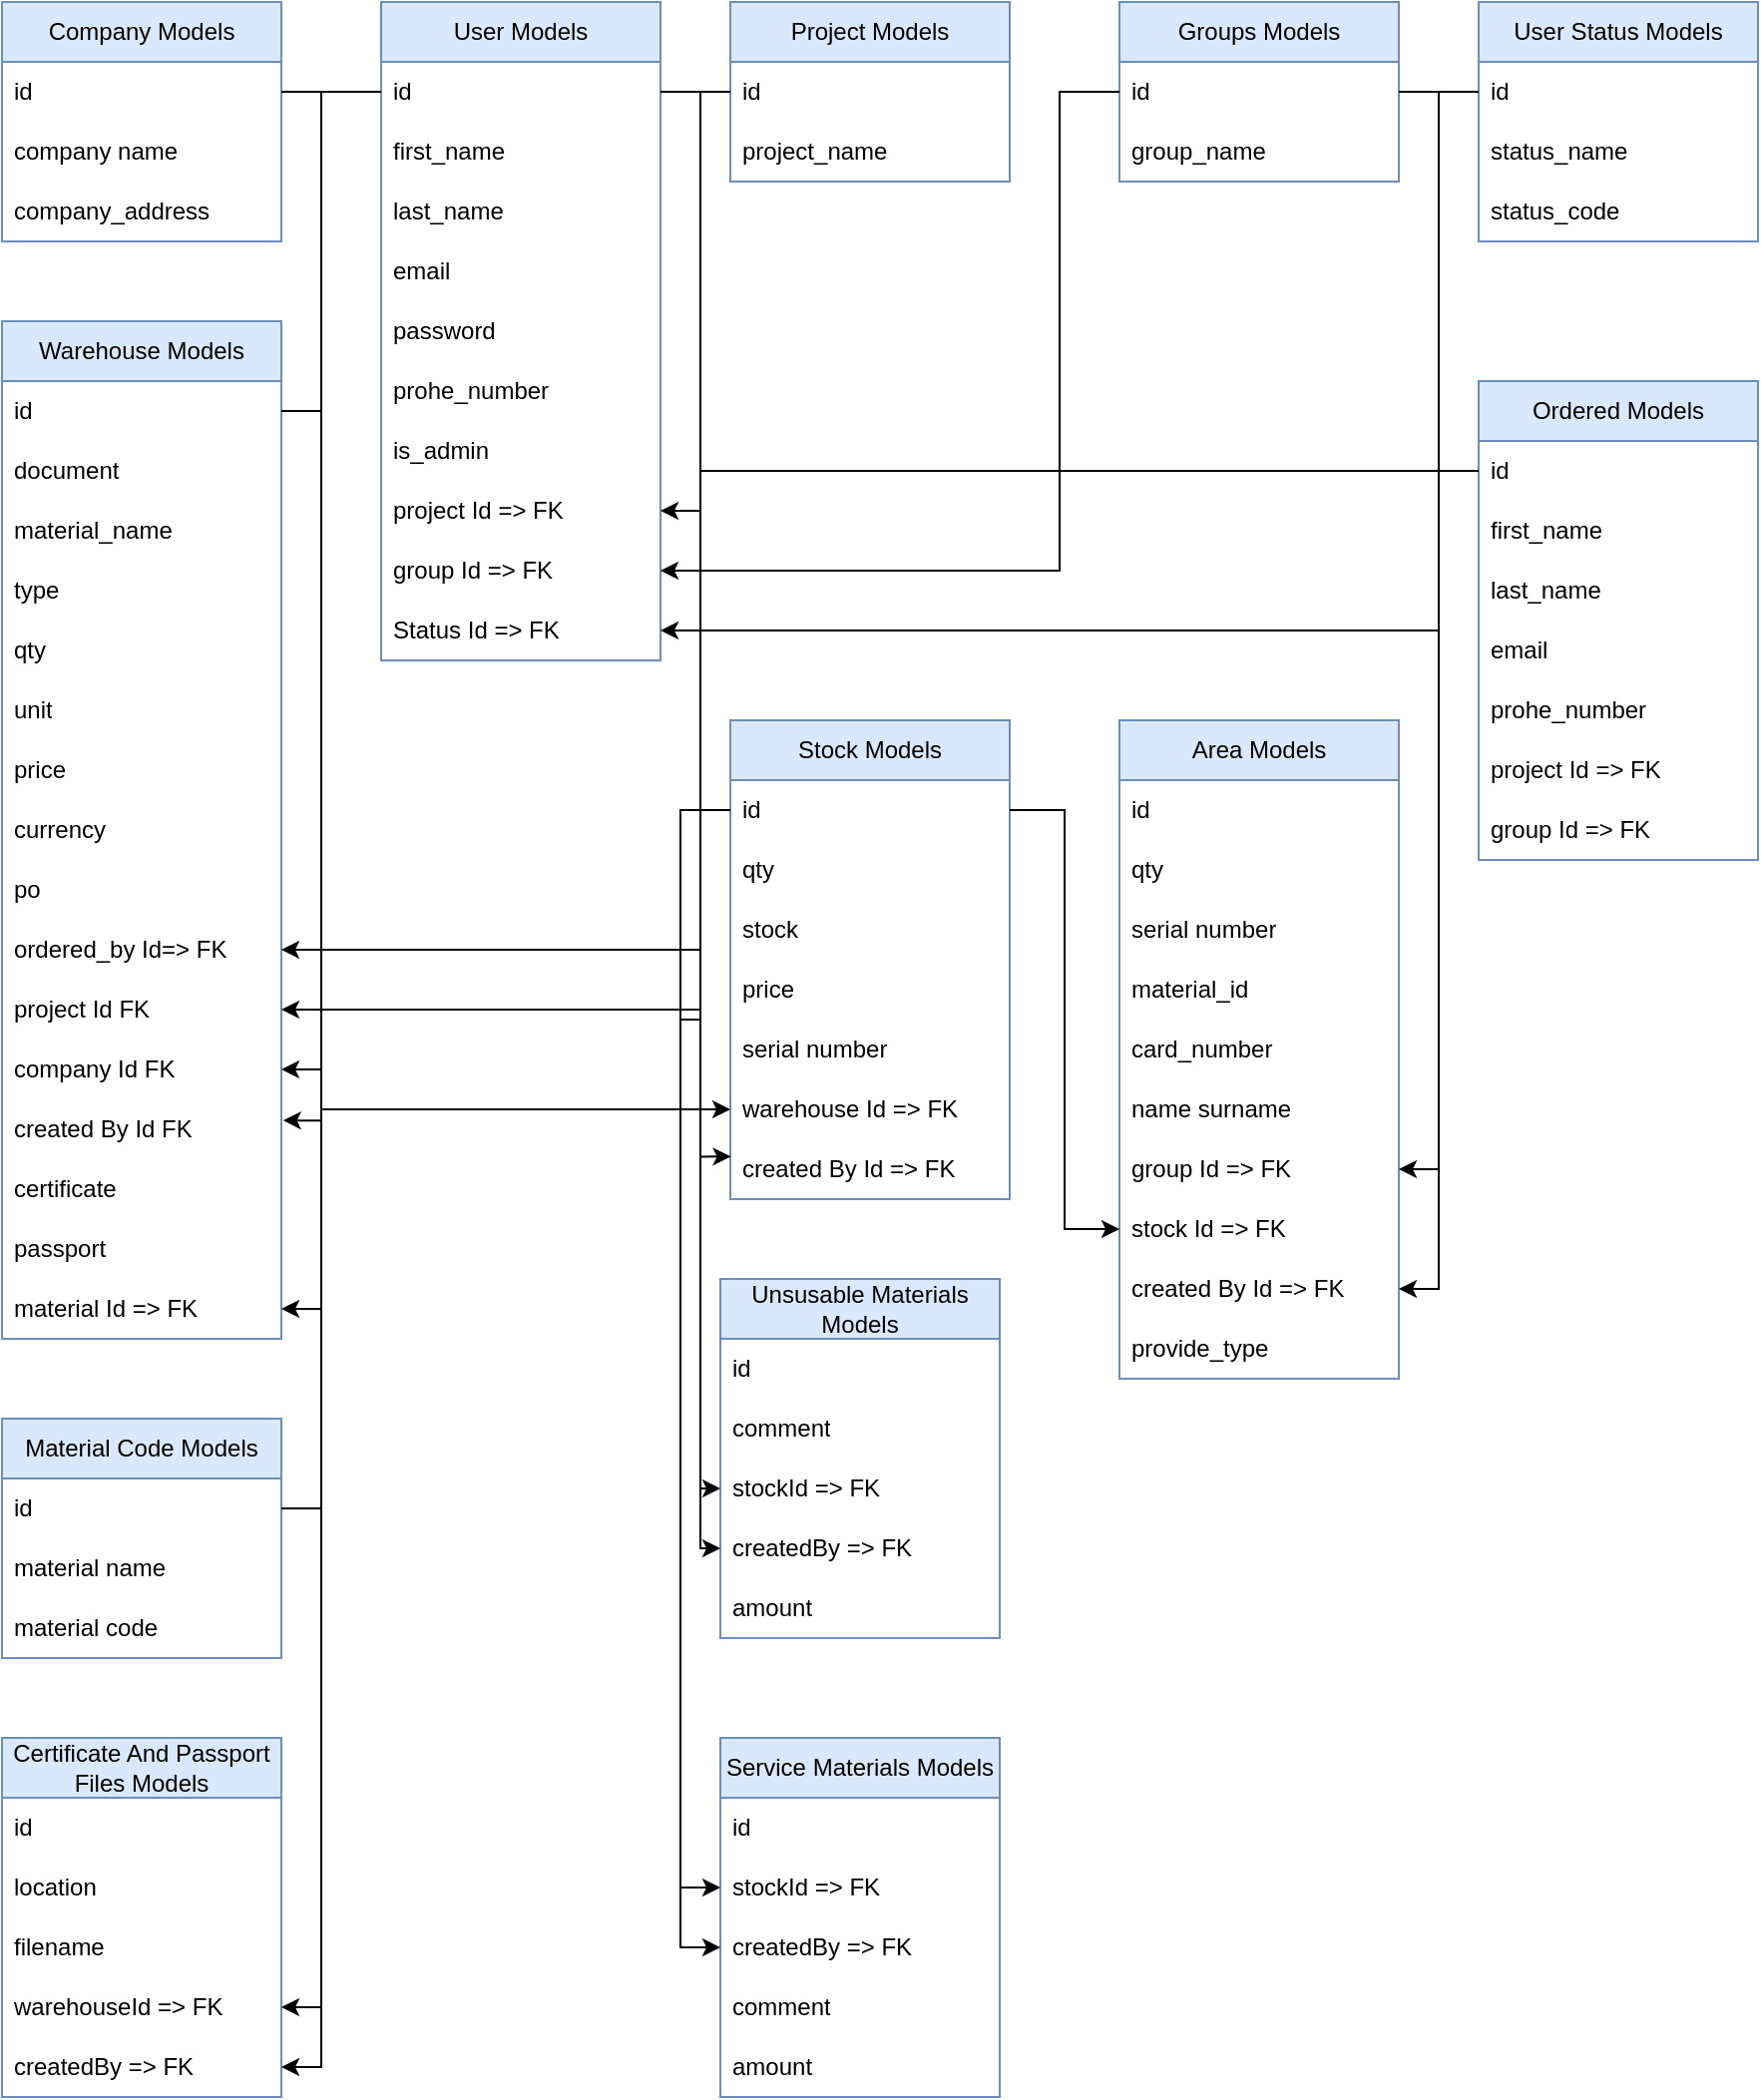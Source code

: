 <mxfile version="24.7.0" type="device">
  <diagram name="Page-1" id="tg3lff3H2LNk2hXkmms_">
    <mxGraphModel dx="1577" dy="2762" grid="1" gridSize="10" guides="1" tooltips="1" connect="1" arrows="1" fold="1" page="1" pageScale="1" pageWidth="1169" pageHeight="1654" math="0" shadow="0">
      <root>
        <mxCell id="0" />
        <mxCell id="1" parent="0" />
        <mxCell id="5CFZAEsM3vZxEeFPz4kS-1" value="User Models" style="swimlane;fontStyle=0;childLayout=stackLayout;horizontal=1;startSize=30;horizontalStack=0;resizeParent=1;resizeParentMax=0;resizeLast=0;collapsible=1;marginBottom=0;whiteSpace=wrap;html=1;fillColor=#dae8fc;strokeColor=#6c8ebf;" parent="1" vertex="1">
          <mxGeometry x="270" y="-1560" width="140" height="330" as="geometry" />
        </mxCell>
        <mxCell id="5CFZAEsM3vZxEeFPz4kS-2" value="id" style="text;strokeColor=none;fillColor=none;align=left;verticalAlign=middle;spacingLeft=4;spacingRight=4;overflow=hidden;points=[[0,0.5],[1,0.5]];portConstraint=eastwest;rotatable=0;whiteSpace=wrap;html=1;" parent="5CFZAEsM3vZxEeFPz4kS-1" vertex="1">
          <mxGeometry y="30" width="140" height="30" as="geometry" />
        </mxCell>
        <mxCell id="5CFZAEsM3vZxEeFPz4kS-3" value="first_name" style="text;strokeColor=none;fillColor=none;align=left;verticalAlign=middle;spacingLeft=4;spacingRight=4;overflow=hidden;points=[[0,0.5],[1,0.5]];portConstraint=eastwest;rotatable=0;whiteSpace=wrap;html=1;" parent="5CFZAEsM3vZxEeFPz4kS-1" vertex="1">
          <mxGeometry y="60" width="140" height="30" as="geometry" />
        </mxCell>
        <mxCell id="5CFZAEsM3vZxEeFPz4kS-4" value="last_name" style="text;strokeColor=none;fillColor=none;align=left;verticalAlign=middle;spacingLeft=4;spacingRight=4;overflow=hidden;points=[[0,0.5],[1,0.5]];portConstraint=eastwest;rotatable=0;whiteSpace=wrap;html=1;" parent="5CFZAEsM3vZxEeFPz4kS-1" vertex="1">
          <mxGeometry y="90" width="140" height="30" as="geometry" />
        </mxCell>
        <mxCell id="5CFZAEsM3vZxEeFPz4kS-5" value="email" style="text;strokeColor=none;fillColor=none;align=left;verticalAlign=middle;spacingLeft=4;spacingRight=4;overflow=hidden;points=[[0,0.5],[1,0.5]];portConstraint=eastwest;rotatable=0;whiteSpace=wrap;html=1;" parent="5CFZAEsM3vZxEeFPz4kS-1" vertex="1">
          <mxGeometry y="120" width="140" height="30" as="geometry" />
        </mxCell>
        <mxCell id="5CFZAEsM3vZxEeFPz4kS-6" value="password" style="text;strokeColor=none;fillColor=none;align=left;verticalAlign=middle;spacingLeft=4;spacingRight=4;overflow=hidden;points=[[0,0.5],[1,0.5]];portConstraint=eastwest;rotatable=0;whiteSpace=wrap;html=1;" parent="5CFZAEsM3vZxEeFPz4kS-1" vertex="1">
          <mxGeometry y="150" width="140" height="30" as="geometry" />
        </mxCell>
        <mxCell id="5CFZAEsM3vZxEeFPz4kS-7" value="prohe_number" style="text;strokeColor=none;fillColor=none;align=left;verticalAlign=middle;spacingLeft=4;spacingRight=4;overflow=hidden;points=[[0,0.5],[1,0.5]];portConstraint=eastwest;rotatable=0;whiteSpace=wrap;html=1;" parent="5CFZAEsM3vZxEeFPz4kS-1" vertex="1">
          <mxGeometry y="180" width="140" height="30" as="geometry" />
        </mxCell>
        <mxCell id="5CFZAEsM3vZxEeFPz4kS-8" value="is_admin" style="text;strokeColor=none;fillColor=none;align=left;verticalAlign=middle;spacingLeft=4;spacingRight=4;overflow=hidden;points=[[0,0.5],[1,0.5]];portConstraint=eastwest;rotatable=0;whiteSpace=wrap;html=1;" parent="5CFZAEsM3vZxEeFPz4kS-1" vertex="1">
          <mxGeometry y="210" width="140" height="30" as="geometry" />
        </mxCell>
        <mxCell id="5CFZAEsM3vZxEeFPz4kS-9" value="project Id =&amp;gt; FK" style="text;strokeColor=none;fillColor=none;align=left;verticalAlign=middle;spacingLeft=4;spacingRight=4;overflow=hidden;points=[[0,0.5],[1,0.5]];portConstraint=eastwest;rotatable=0;whiteSpace=wrap;html=1;" parent="5CFZAEsM3vZxEeFPz4kS-1" vertex="1">
          <mxGeometry y="240" width="140" height="30" as="geometry" />
        </mxCell>
        <mxCell id="5CFZAEsM3vZxEeFPz4kS-48" value="group Id =&amp;gt; FK" style="text;strokeColor=none;fillColor=none;align=left;verticalAlign=middle;spacingLeft=4;spacingRight=4;overflow=hidden;points=[[0,0.5],[1,0.5]];portConstraint=eastwest;rotatable=0;whiteSpace=wrap;html=1;" parent="5CFZAEsM3vZxEeFPz4kS-1" vertex="1">
          <mxGeometry y="270" width="140" height="30" as="geometry" />
        </mxCell>
        <mxCell id="TGCKVjpU0sbcATrfVHC0-5" value="Status Id =&amp;gt; FK" style="text;strokeColor=none;fillColor=none;align=left;verticalAlign=middle;spacingLeft=4;spacingRight=4;overflow=hidden;points=[[0,0.5],[1,0.5]];portConstraint=eastwest;rotatable=0;whiteSpace=wrap;html=1;" parent="5CFZAEsM3vZxEeFPz4kS-1" vertex="1">
          <mxGeometry y="300" width="140" height="30" as="geometry" />
        </mxCell>
        <mxCell id="5CFZAEsM3vZxEeFPz4kS-10" value="Project Models" style="swimlane;fontStyle=0;childLayout=stackLayout;horizontal=1;startSize=30;horizontalStack=0;resizeParent=1;resizeParentMax=0;resizeLast=0;collapsible=1;marginBottom=0;whiteSpace=wrap;html=1;fillColor=#dae8fc;strokeColor=#6c8ebf;" parent="1" vertex="1">
          <mxGeometry x="445" y="-1560" width="140" height="90" as="geometry" />
        </mxCell>
        <mxCell id="5CFZAEsM3vZxEeFPz4kS-11" value="id" style="text;strokeColor=none;fillColor=none;align=left;verticalAlign=middle;spacingLeft=4;spacingRight=4;overflow=hidden;points=[[0,0.5],[1,0.5]];portConstraint=eastwest;rotatable=0;whiteSpace=wrap;html=1;" parent="5CFZAEsM3vZxEeFPz4kS-10" vertex="1">
          <mxGeometry y="30" width="140" height="30" as="geometry" />
        </mxCell>
        <mxCell id="5CFZAEsM3vZxEeFPz4kS-12" value="project_name" style="text;strokeColor=none;fillColor=none;align=left;verticalAlign=middle;spacingLeft=4;spacingRight=4;overflow=hidden;points=[[0,0.5],[1,0.5]];portConstraint=eastwest;rotatable=0;whiteSpace=wrap;html=1;" parent="5CFZAEsM3vZxEeFPz4kS-10" vertex="1">
          <mxGeometry y="60" width="140" height="30" as="geometry" />
        </mxCell>
        <mxCell id="5CFZAEsM3vZxEeFPz4kS-14" style="edgeStyle=orthogonalEdgeStyle;rounded=0;orthogonalLoop=1;jettySize=auto;html=1;entryX=1;entryY=0.5;entryDx=0;entryDy=0;" parent="1" source="5CFZAEsM3vZxEeFPz4kS-11" target="5CFZAEsM3vZxEeFPz4kS-9" edge="1">
          <mxGeometry relative="1" as="geometry">
            <Array as="points">
              <mxPoint x="430" y="-1515" />
              <mxPoint x="430" y="-1305" />
            </Array>
          </mxGeometry>
        </mxCell>
        <mxCell id="5CFZAEsM3vZxEeFPz4kS-15" value="Company Models" style="swimlane;fontStyle=0;childLayout=stackLayout;horizontal=1;startSize=30;horizontalStack=0;resizeParent=1;resizeParentMax=0;resizeLast=0;collapsible=1;marginBottom=0;whiteSpace=wrap;html=1;fillColor=#dae8fc;strokeColor=#6c8ebf;" parent="1" vertex="1">
          <mxGeometry x="80" y="-1560" width="140" height="120" as="geometry" />
        </mxCell>
        <mxCell id="5CFZAEsM3vZxEeFPz4kS-16" value="id" style="text;strokeColor=none;fillColor=none;align=left;verticalAlign=middle;spacingLeft=4;spacingRight=4;overflow=hidden;points=[[0,0.5],[1,0.5]];portConstraint=eastwest;rotatable=0;whiteSpace=wrap;html=1;" parent="5CFZAEsM3vZxEeFPz4kS-15" vertex="1">
          <mxGeometry y="30" width="140" height="30" as="geometry" />
        </mxCell>
        <mxCell id="5CFZAEsM3vZxEeFPz4kS-17" value="company name" style="text;strokeColor=none;fillColor=none;align=left;verticalAlign=middle;spacingLeft=4;spacingRight=4;overflow=hidden;points=[[0,0.5],[1,0.5]];portConstraint=eastwest;rotatable=0;whiteSpace=wrap;html=1;" parent="5CFZAEsM3vZxEeFPz4kS-15" vertex="1">
          <mxGeometry y="60" width="140" height="30" as="geometry" />
        </mxCell>
        <mxCell id="5CFZAEsM3vZxEeFPz4kS-18" value="company_address" style="text;strokeColor=none;fillColor=none;align=left;verticalAlign=middle;spacingLeft=4;spacingRight=4;overflow=hidden;points=[[0,0.5],[1,0.5]];portConstraint=eastwest;rotatable=0;whiteSpace=wrap;html=1;" parent="5CFZAEsM3vZxEeFPz4kS-15" vertex="1">
          <mxGeometry y="90" width="140" height="30" as="geometry" />
        </mxCell>
        <mxCell id="5CFZAEsM3vZxEeFPz4kS-21" value="Warehouse Models" style="swimlane;fontStyle=0;childLayout=stackLayout;horizontal=1;startSize=30;horizontalStack=0;resizeParent=1;resizeParentMax=0;resizeLast=0;collapsible=1;marginBottom=0;whiteSpace=wrap;html=1;fillColor=#dae8fc;strokeColor=#6c8ebf;" parent="1" vertex="1">
          <mxGeometry x="80" y="-1400" width="140" height="510" as="geometry" />
        </mxCell>
        <mxCell id="5CFZAEsM3vZxEeFPz4kS-22" value="id" style="text;strokeColor=none;fillColor=none;align=left;verticalAlign=middle;spacingLeft=4;spacingRight=4;overflow=hidden;points=[[0,0.5],[1,0.5]];portConstraint=eastwest;rotatable=0;whiteSpace=wrap;html=1;" parent="5CFZAEsM3vZxEeFPz4kS-21" vertex="1">
          <mxGeometry y="30" width="140" height="30" as="geometry" />
        </mxCell>
        <mxCell id="5CFZAEsM3vZxEeFPz4kS-23" value="document" style="text;strokeColor=none;fillColor=none;align=left;verticalAlign=middle;spacingLeft=4;spacingRight=4;overflow=hidden;points=[[0,0.5],[1,0.5]];portConstraint=eastwest;rotatable=0;whiteSpace=wrap;html=1;" parent="5CFZAEsM3vZxEeFPz4kS-21" vertex="1">
          <mxGeometry y="60" width="140" height="30" as="geometry" />
        </mxCell>
        <mxCell id="5CFZAEsM3vZxEeFPz4kS-24" value="material_name" style="text;strokeColor=none;fillColor=none;align=left;verticalAlign=middle;spacingLeft=4;spacingRight=4;overflow=hidden;points=[[0,0.5],[1,0.5]];portConstraint=eastwest;rotatable=0;whiteSpace=wrap;html=1;" parent="5CFZAEsM3vZxEeFPz4kS-21" vertex="1">
          <mxGeometry y="90" width="140" height="30" as="geometry" />
        </mxCell>
        <mxCell id="5CFZAEsM3vZxEeFPz4kS-25" value="type" style="text;strokeColor=none;fillColor=none;align=left;verticalAlign=middle;spacingLeft=4;spacingRight=4;overflow=hidden;points=[[0,0.5],[1,0.5]];portConstraint=eastwest;rotatable=0;whiteSpace=wrap;html=1;" parent="5CFZAEsM3vZxEeFPz4kS-21" vertex="1">
          <mxGeometry y="120" width="140" height="30" as="geometry" />
        </mxCell>
        <mxCell id="5CFZAEsM3vZxEeFPz4kS-26" value="qty" style="text;strokeColor=none;fillColor=none;align=left;verticalAlign=middle;spacingLeft=4;spacingRight=4;overflow=hidden;points=[[0,0.5],[1,0.5]];portConstraint=eastwest;rotatable=0;whiteSpace=wrap;html=1;" parent="5CFZAEsM3vZxEeFPz4kS-21" vertex="1">
          <mxGeometry y="150" width="140" height="30" as="geometry" />
        </mxCell>
        <mxCell id="5CFZAEsM3vZxEeFPz4kS-27" value="unit" style="text;strokeColor=none;fillColor=none;align=left;verticalAlign=middle;spacingLeft=4;spacingRight=4;overflow=hidden;points=[[0,0.5],[1,0.5]];portConstraint=eastwest;rotatable=0;whiteSpace=wrap;html=1;" parent="5CFZAEsM3vZxEeFPz4kS-21" vertex="1">
          <mxGeometry y="180" width="140" height="30" as="geometry" />
        </mxCell>
        <mxCell id="5CFZAEsM3vZxEeFPz4kS-28" value="price" style="text;strokeColor=none;fillColor=none;align=left;verticalAlign=middle;spacingLeft=4;spacingRight=4;overflow=hidden;points=[[0,0.5],[1,0.5]];portConstraint=eastwest;rotatable=0;whiteSpace=wrap;html=1;" parent="5CFZAEsM3vZxEeFPz4kS-21" vertex="1">
          <mxGeometry y="210" width="140" height="30" as="geometry" />
        </mxCell>
        <mxCell id="5CFZAEsM3vZxEeFPz4kS-54" value="currency" style="text;strokeColor=none;fillColor=none;align=left;verticalAlign=middle;spacingLeft=4;spacingRight=4;overflow=hidden;points=[[0,0.5],[1,0.5]];portConstraint=eastwest;rotatable=0;whiteSpace=wrap;html=1;" parent="5CFZAEsM3vZxEeFPz4kS-21" vertex="1">
          <mxGeometry y="240" width="140" height="30" as="geometry" />
        </mxCell>
        <mxCell id="5CFZAEsM3vZxEeFPz4kS-29" value="po" style="text;strokeColor=none;fillColor=none;align=left;verticalAlign=middle;spacingLeft=4;spacingRight=4;overflow=hidden;points=[[0,0.5],[1,0.5]];portConstraint=eastwest;rotatable=0;whiteSpace=wrap;html=1;" parent="5CFZAEsM3vZxEeFPz4kS-21" vertex="1">
          <mxGeometry y="270" width="140" height="30" as="geometry" />
        </mxCell>
        <mxCell id="5CFZAEsM3vZxEeFPz4kS-30" value="ordered_by Id=&amp;gt; FK" style="text;strokeColor=none;fillColor=none;align=left;verticalAlign=middle;spacingLeft=4;spacingRight=4;overflow=hidden;points=[[0,0.5],[1,0.5]];portConstraint=eastwest;rotatable=0;whiteSpace=wrap;html=1;" parent="5CFZAEsM3vZxEeFPz4kS-21" vertex="1">
          <mxGeometry y="300" width="140" height="30" as="geometry" />
        </mxCell>
        <mxCell id="5CFZAEsM3vZxEeFPz4kS-31" value="project Id FK" style="text;strokeColor=none;fillColor=none;align=left;verticalAlign=middle;spacingLeft=4;spacingRight=4;overflow=hidden;points=[[0,0.5],[1,0.5]];portConstraint=eastwest;rotatable=0;whiteSpace=wrap;html=1;" parent="5CFZAEsM3vZxEeFPz4kS-21" vertex="1">
          <mxGeometry y="330" width="140" height="30" as="geometry" />
        </mxCell>
        <mxCell id="5CFZAEsM3vZxEeFPz4kS-36" value="company Id FK" style="text;strokeColor=none;fillColor=none;align=left;verticalAlign=middle;spacingLeft=4;spacingRight=4;overflow=hidden;points=[[0,0.5],[1,0.5]];portConstraint=eastwest;rotatable=0;whiteSpace=wrap;html=1;" parent="5CFZAEsM3vZxEeFPz4kS-21" vertex="1">
          <mxGeometry y="360" width="140" height="30" as="geometry" />
        </mxCell>
        <mxCell id="TGCKVjpU0sbcATrfVHC0-11" value="created By Id FK" style="text;strokeColor=none;fillColor=none;align=left;verticalAlign=middle;spacingLeft=4;spacingRight=4;overflow=hidden;points=[[0,0.5],[1,0.5]];portConstraint=eastwest;rotatable=0;whiteSpace=wrap;html=1;" parent="5CFZAEsM3vZxEeFPz4kS-21" vertex="1">
          <mxGeometry y="390" width="140" height="30" as="geometry" />
        </mxCell>
        <mxCell id="TGCKVjpU0sbcATrfVHC0-36" value="certificate" style="text;strokeColor=none;fillColor=none;align=left;verticalAlign=middle;spacingLeft=4;spacingRight=4;overflow=hidden;points=[[0,0.5],[1,0.5]];portConstraint=eastwest;rotatable=0;whiteSpace=wrap;html=1;" parent="5CFZAEsM3vZxEeFPz4kS-21" vertex="1">
          <mxGeometry y="420" width="140" height="30" as="geometry" />
        </mxCell>
        <mxCell id="TGCKVjpU0sbcATrfVHC0-37" value="passport" style="text;strokeColor=none;fillColor=none;align=left;verticalAlign=middle;spacingLeft=4;spacingRight=4;overflow=hidden;points=[[0,0.5],[1,0.5]];portConstraint=eastwest;rotatable=0;whiteSpace=wrap;html=1;" parent="5CFZAEsM3vZxEeFPz4kS-21" vertex="1">
          <mxGeometry y="450" width="140" height="30" as="geometry" />
        </mxCell>
        <mxCell id="8huHi2b0j5CLS32U1N1p-19" value="material Id =&amp;gt; FK" style="text;strokeColor=none;fillColor=none;align=left;verticalAlign=middle;spacingLeft=4;spacingRight=4;overflow=hidden;points=[[0,0.5],[1,0.5]];portConstraint=eastwest;rotatable=0;whiteSpace=wrap;html=1;" vertex="1" parent="5CFZAEsM3vZxEeFPz4kS-21">
          <mxGeometry y="480" width="140" height="30" as="geometry" />
        </mxCell>
        <mxCell id="5CFZAEsM3vZxEeFPz4kS-44" value="Groups Models" style="swimlane;fontStyle=0;childLayout=stackLayout;horizontal=1;startSize=30;horizontalStack=0;resizeParent=1;resizeParentMax=0;resizeLast=0;collapsible=1;marginBottom=0;whiteSpace=wrap;html=1;fillColor=#dae8fc;strokeColor=#6c8ebf;" parent="1" vertex="1">
          <mxGeometry x="640" y="-1560" width="140" height="90" as="geometry" />
        </mxCell>
        <mxCell id="5CFZAEsM3vZxEeFPz4kS-45" value="id" style="text;strokeColor=none;fillColor=none;align=left;verticalAlign=middle;spacingLeft=4;spacingRight=4;overflow=hidden;points=[[0,0.5],[1,0.5]];portConstraint=eastwest;rotatable=0;whiteSpace=wrap;html=1;" parent="5CFZAEsM3vZxEeFPz4kS-44" vertex="1">
          <mxGeometry y="30" width="140" height="30" as="geometry" />
        </mxCell>
        <mxCell id="5CFZAEsM3vZxEeFPz4kS-46" value="group_name" style="text;strokeColor=none;fillColor=none;align=left;verticalAlign=middle;spacingLeft=4;spacingRight=4;overflow=hidden;points=[[0,0.5],[1,0.5]];portConstraint=eastwest;rotatable=0;whiteSpace=wrap;html=1;" parent="5CFZAEsM3vZxEeFPz4kS-44" vertex="1">
          <mxGeometry y="60" width="140" height="30" as="geometry" />
        </mxCell>
        <mxCell id="5CFZAEsM3vZxEeFPz4kS-58" style="edgeStyle=orthogonalEdgeStyle;rounded=0;orthogonalLoop=1;jettySize=auto;html=1;entryX=1;entryY=0.5;entryDx=0;entryDy=0;" parent="1" source="5CFZAEsM3vZxEeFPz4kS-11" target="5CFZAEsM3vZxEeFPz4kS-31" edge="1">
          <mxGeometry relative="1" as="geometry">
            <Array as="points">
              <mxPoint x="430" y="-1515" />
              <mxPoint x="430" y="-1055" />
            </Array>
          </mxGeometry>
        </mxCell>
        <mxCell id="5CFZAEsM3vZxEeFPz4kS-59" style="edgeStyle=orthogonalEdgeStyle;rounded=0;orthogonalLoop=1;jettySize=auto;html=1;entryX=1;entryY=0.5;entryDx=0;entryDy=0;" parent="1" source="5CFZAEsM3vZxEeFPz4kS-16" target="5CFZAEsM3vZxEeFPz4kS-36" edge="1">
          <mxGeometry relative="1" as="geometry">
            <Array as="points">
              <mxPoint x="240" y="-1515" />
              <mxPoint x="240" y="-1025" />
            </Array>
          </mxGeometry>
        </mxCell>
        <mxCell id="TGCKVjpU0sbcATrfVHC0-1" value="User Status Models" style="swimlane;fontStyle=0;childLayout=stackLayout;horizontal=1;startSize=30;horizontalStack=0;resizeParent=1;resizeParentMax=0;resizeLast=0;collapsible=1;marginBottom=0;whiteSpace=wrap;html=1;fillColor=#dae8fc;strokeColor=#6c8ebf;" parent="1" vertex="1">
          <mxGeometry x="820" y="-1560" width="140" height="120" as="geometry" />
        </mxCell>
        <mxCell id="TGCKVjpU0sbcATrfVHC0-2" value="id" style="text;strokeColor=none;fillColor=none;align=left;verticalAlign=middle;spacingLeft=4;spacingRight=4;overflow=hidden;points=[[0,0.5],[1,0.5]];portConstraint=eastwest;rotatable=0;whiteSpace=wrap;html=1;" parent="TGCKVjpU0sbcATrfVHC0-1" vertex="1">
          <mxGeometry y="30" width="140" height="30" as="geometry" />
        </mxCell>
        <mxCell id="TGCKVjpU0sbcATrfVHC0-3" value="status_name" style="text;strokeColor=none;fillColor=none;align=left;verticalAlign=middle;spacingLeft=4;spacingRight=4;overflow=hidden;points=[[0,0.5],[1,0.5]];portConstraint=eastwest;rotatable=0;whiteSpace=wrap;html=1;" parent="TGCKVjpU0sbcATrfVHC0-1" vertex="1">
          <mxGeometry y="60" width="140" height="30" as="geometry" />
        </mxCell>
        <mxCell id="TGCKVjpU0sbcATrfVHC0-4" value="status_code" style="text;strokeColor=none;fillColor=none;align=left;verticalAlign=middle;spacingLeft=4;spacingRight=4;overflow=hidden;points=[[0,0.5],[1,0.5]];portConstraint=eastwest;rotatable=0;whiteSpace=wrap;html=1;" parent="TGCKVjpU0sbcATrfVHC0-1" vertex="1">
          <mxGeometry y="90" width="140" height="30" as="geometry" />
        </mxCell>
        <mxCell id="TGCKVjpU0sbcATrfVHC0-8" style="edgeStyle=orthogonalEdgeStyle;rounded=0;orthogonalLoop=1;jettySize=auto;html=1;entryX=1;entryY=0.5;entryDx=0;entryDy=0;" parent="1" source="TGCKVjpU0sbcATrfVHC0-2" target="TGCKVjpU0sbcATrfVHC0-5" edge="1">
          <mxGeometry relative="1" as="geometry">
            <Array as="points">
              <mxPoint x="800" y="-1515" />
              <mxPoint x="800" y="-1245" />
            </Array>
          </mxGeometry>
        </mxCell>
        <mxCell id="TGCKVjpU0sbcATrfVHC0-9" style="edgeStyle=orthogonalEdgeStyle;rounded=0;orthogonalLoop=1;jettySize=auto;html=1;entryX=1;entryY=0.5;entryDx=0;entryDy=0;" parent="1" source="5CFZAEsM3vZxEeFPz4kS-45" target="5CFZAEsM3vZxEeFPz4kS-48" edge="1">
          <mxGeometry relative="1" as="geometry">
            <Array as="points">
              <mxPoint x="610" y="-1515" />
              <mxPoint x="610" y="-1275" />
            </Array>
          </mxGeometry>
        </mxCell>
        <mxCell id="TGCKVjpU0sbcATrfVHC0-12" style="edgeStyle=orthogonalEdgeStyle;rounded=0;orthogonalLoop=1;jettySize=auto;html=1;entryX=1.006;entryY=0.352;entryDx=0;entryDy=0;entryPerimeter=0;" parent="1" source="5CFZAEsM3vZxEeFPz4kS-2" target="TGCKVjpU0sbcATrfVHC0-11" edge="1">
          <mxGeometry relative="1" as="geometry">
            <Array as="points">
              <mxPoint x="240" y="-1515" />
              <mxPoint x="240" y="-999" />
            </Array>
          </mxGeometry>
        </mxCell>
        <mxCell id="TGCKVjpU0sbcATrfVHC0-14" value="Stock Models" style="swimlane;fontStyle=0;childLayout=stackLayout;horizontal=1;startSize=30;horizontalStack=0;resizeParent=1;resizeParentMax=0;resizeLast=0;collapsible=1;marginBottom=0;whiteSpace=wrap;html=1;fillColor=#dae8fc;strokeColor=#6c8ebf;" parent="1" vertex="1">
          <mxGeometry x="445" y="-1200" width="140" height="240" as="geometry" />
        </mxCell>
        <mxCell id="TGCKVjpU0sbcATrfVHC0-15" value="id" style="text;strokeColor=none;fillColor=none;align=left;verticalAlign=middle;spacingLeft=4;spacingRight=4;overflow=hidden;points=[[0,0.5],[1,0.5]];portConstraint=eastwest;rotatable=0;whiteSpace=wrap;html=1;" parent="TGCKVjpU0sbcATrfVHC0-14" vertex="1">
          <mxGeometry y="30" width="140" height="30" as="geometry" />
        </mxCell>
        <mxCell id="TGCKVjpU0sbcATrfVHC0-23" value="qty" style="text;strokeColor=none;fillColor=none;align=left;verticalAlign=middle;spacingLeft=4;spacingRight=4;overflow=hidden;points=[[0,0.5],[1,0.5]];portConstraint=eastwest;rotatable=0;whiteSpace=wrap;html=1;" parent="TGCKVjpU0sbcATrfVHC0-14" vertex="1">
          <mxGeometry y="60" width="140" height="30" as="geometry" />
        </mxCell>
        <mxCell id="TGCKVjpU0sbcATrfVHC0-28" value="stock" style="text;strokeColor=none;fillColor=none;align=left;verticalAlign=middle;spacingLeft=4;spacingRight=4;overflow=hidden;points=[[0,0.5],[1,0.5]];portConstraint=eastwest;rotatable=0;whiteSpace=wrap;html=1;" parent="TGCKVjpU0sbcATrfVHC0-14" vertex="1">
          <mxGeometry y="90" width="140" height="30" as="geometry" />
        </mxCell>
        <mxCell id="TGCKVjpU0sbcATrfVHC0-31" value="price" style="text;strokeColor=none;fillColor=none;align=left;verticalAlign=middle;spacingLeft=4;spacingRight=4;overflow=hidden;points=[[0,0.5],[1,0.5]];portConstraint=eastwest;rotatable=0;whiteSpace=wrap;html=1;" parent="TGCKVjpU0sbcATrfVHC0-14" vertex="1">
          <mxGeometry y="120" width="140" height="30" as="geometry" />
        </mxCell>
        <mxCell id="TGCKVjpU0sbcATrfVHC0-29" value="serial number" style="text;strokeColor=none;fillColor=none;align=left;verticalAlign=middle;spacingLeft=4;spacingRight=4;overflow=hidden;points=[[0,0.5],[1,0.5]];portConstraint=eastwest;rotatable=0;whiteSpace=wrap;html=1;" parent="TGCKVjpU0sbcATrfVHC0-14" vertex="1">
          <mxGeometry y="150" width="140" height="30" as="geometry" />
        </mxCell>
        <mxCell id="TGCKVjpU0sbcATrfVHC0-27" value="warehouse Id =&amp;gt; FK" style="text;strokeColor=none;fillColor=none;align=left;verticalAlign=middle;spacingLeft=4;spacingRight=4;overflow=hidden;points=[[0,0.5],[1,0.5]];portConstraint=eastwest;rotatable=0;whiteSpace=wrap;html=1;" parent="TGCKVjpU0sbcATrfVHC0-14" vertex="1">
          <mxGeometry y="180" width="140" height="30" as="geometry" />
        </mxCell>
        <mxCell id="TGCKVjpU0sbcATrfVHC0-33" value="created By Id =&amp;gt; FK" style="text;strokeColor=none;fillColor=none;align=left;verticalAlign=middle;spacingLeft=4;spacingRight=4;overflow=hidden;points=[[0,0.5],[1,0.5]];portConstraint=eastwest;rotatable=0;whiteSpace=wrap;html=1;" parent="TGCKVjpU0sbcATrfVHC0-14" vertex="1">
          <mxGeometry y="210" width="140" height="30" as="geometry" />
        </mxCell>
        <mxCell id="TGCKVjpU0sbcATrfVHC0-34" style="edgeStyle=orthogonalEdgeStyle;rounded=0;orthogonalLoop=1;jettySize=auto;html=1;entryX=0;entryY=0.5;entryDx=0;entryDy=0;" parent="1" source="5CFZAEsM3vZxEeFPz4kS-22" target="TGCKVjpU0sbcATrfVHC0-27" edge="1">
          <mxGeometry relative="1" as="geometry">
            <Array as="points">
              <mxPoint x="240" y="-1355" />
              <mxPoint x="240" y="-1005" />
            </Array>
          </mxGeometry>
        </mxCell>
        <mxCell id="TGCKVjpU0sbcATrfVHC0-35" style="edgeStyle=orthogonalEdgeStyle;rounded=0;orthogonalLoop=1;jettySize=auto;html=1;entryX=0.002;entryY=0.289;entryDx=0;entryDy=0;entryPerimeter=0;" parent="1" source="5CFZAEsM3vZxEeFPz4kS-2" target="TGCKVjpU0sbcATrfVHC0-33" edge="1">
          <mxGeometry relative="1" as="geometry">
            <Array as="points">
              <mxPoint x="430" y="-1515" />
              <mxPoint x="430" y="-981" />
            </Array>
          </mxGeometry>
        </mxCell>
        <mxCell id="B-rd6BrHRA_RNkBUeYZk-1" value="Area Models" style="swimlane;fontStyle=0;childLayout=stackLayout;horizontal=1;startSize=30;horizontalStack=0;resizeParent=1;resizeParentMax=0;resizeLast=0;collapsible=1;marginBottom=0;whiteSpace=wrap;html=1;fillColor=#dae8fc;strokeColor=#6c8ebf;" parent="1" vertex="1">
          <mxGeometry x="640" y="-1200" width="140" height="330" as="geometry" />
        </mxCell>
        <mxCell id="B-rd6BrHRA_RNkBUeYZk-2" value="id" style="text;strokeColor=none;fillColor=none;align=left;verticalAlign=middle;spacingLeft=4;spacingRight=4;overflow=hidden;points=[[0,0.5],[1,0.5]];portConstraint=eastwest;rotatable=0;whiteSpace=wrap;html=1;" parent="B-rd6BrHRA_RNkBUeYZk-1" vertex="1">
          <mxGeometry y="30" width="140" height="30" as="geometry" />
        </mxCell>
        <mxCell id="B-rd6BrHRA_RNkBUeYZk-3" value="qty" style="text;strokeColor=none;fillColor=none;align=left;verticalAlign=middle;spacingLeft=4;spacingRight=4;overflow=hidden;points=[[0,0.5],[1,0.5]];portConstraint=eastwest;rotatable=0;whiteSpace=wrap;html=1;" parent="B-rd6BrHRA_RNkBUeYZk-1" vertex="1">
          <mxGeometry y="60" width="140" height="30" as="geometry" />
        </mxCell>
        <mxCell id="B-rd6BrHRA_RNkBUeYZk-6" value="serial number" style="text;strokeColor=none;fillColor=none;align=left;verticalAlign=middle;spacingLeft=4;spacingRight=4;overflow=hidden;points=[[0,0.5],[1,0.5]];portConstraint=eastwest;rotatable=0;whiteSpace=wrap;html=1;" parent="B-rd6BrHRA_RNkBUeYZk-1" vertex="1">
          <mxGeometry y="90" width="140" height="30" as="geometry" />
        </mxCell>
        <mxCell id="B-rd6BrHRA_RNkBUeYZk-15" value="material_id" style="text;strokeColor=none;fillColor=none;align=left;verticalAlign=middle;spacingLeft=4;spacingRight=4;overflow=hidden;points=[[0,0.5],[1,0.5]];portConstraint=eastwest;rotatable=0;whiteSpace=wrap;html=1;" parent="B-rd6BrHRA_RNkBUeYZk-1" vertex="1">
          <mxGeometry y="120" width="140" height="30" as="geometry" />
        </mxCell>
        <mxCell id="B-rd6BrHRA_RNkBUeYZk-9" value="card_number" style="text;strokeColor=none;fillColor=none;align=left;verticalAlign=middle;spacingLeft=4;spacingRight=4;overflow=hidden;points=[[0,0.5],[1,0.5]];portConstraint=eastwest;rotatable=0;whiteSpace=wrap;html=1;" parent="B-rd6BrHRA_RNkBUeYZk-1" vertex="1">
          <mxGeometry y="150" width="140" height="30" as="geometry" />
        </mxCell>
        <mxCell id="B-rd6BrHRA_RNkBUeYZk-10" value="name surname" style="text;strokeColor=none;fillColor=none;align=left;verticalAlign=middle;spacingLeft=4;spacingRight=4;overflow=hidden;points=[[0,0.5],[1,0.5]];portConstraint=eastwest;rotatable=0;whiteSpace=wrap;html=1;" parent="B-rd6BrHRA_RNkBUeYZk-1" vertex="1">
          <mxGeometry y="180" width="140" height="30" as="geometry" />
        </mxCell>
        <mxCell id="B-rd6BrHRA_RNkBUeYZk-11" value="group Id =&amp;gt; FK" style="text;strokeColor=none;fillColor=none;align=left;verticalAlign=middle;spacingLeft=4;spacingRight=4;overflow=hidden;points=[[0,0.5],[1,0.5]];portConstraint=eastwest;rotatable=0;whiteSpace=wrap;html=1;" parent="B-rd6BrHRA_RNkBUeYZk-1" vertex="1">
          <mxGeometry y="210" width="140" height="30" as="geometry" />
        </mxCell>
        <mxCell id="B-rd6BrHRA_RNkBUeYZk-7" value="stock Id =&amp;gt; FK" style="text;strokeColor=none;fillColor=none;align=left;verticalAlign=middle;spacingLeft=4;spacingRight=4;overflow=hidden;points=[[0,0.5],[1,0.5]];portConstraint=eastwest;rotatable=0;whiteSpace=wrap;html=1;" parent="B-rd6BrHRA_RNkBUeYZk-1" vertex="1">
          <mxGeometry y="240" width="140" height="30" as="geometry" />
        </mxCell>
        <mxCell id="B-rd6BrHRA_RNkBUeYZk-8" value="created By Id =&amp;gt; FK" style="text;strokeColor=none;fillColor=none;align=left;verticalAlign=middle;spacingLeft=4;spacingRight=4;overflow=hidden;points=[[0,0.5],[1,0.5]];portConstraint=eastwest;rotatable=0;whiteSpace=wrap;html=1;" parent="B-rd6BrHRA_RNkBUeYZk-1" vertex="1">
          <mxGeometry y="270" width="140" height="30" as="geometry" />
        </mxCell>
        <mxCell id="8huHi2b0j5CLS32U1N1p-1" value="provide_type" style="text;strokeColor=none;fillColor=none;align=left;verticalAlign=middle;spacingLeft=4;spacingRight=4;overflow=hidden;points=[[0,0.5],[1,0.5]];portConstraint=eastwest;rotatable=0;whiteSpace=wrap;html=1;" vertex="1" parent="B-rd6BrHRA_RNkBUeYZk-1">
          <mxGeometry y="300" width="140" height="30" as="geometry" />
        </mxCell>
        <mxCell id="B-rd6BrHRA_RNkBUeYZk-12" style="edgeStyle=orthogonalEdgeStyle;rounded=0;orthogonalLoop=1;jettySize=auto;html=1;entryX=0;entryY=0.5;entryDx=0;entryDy=0;" parent="1" source="TGCKVjpU0sbcATrfVHC0-15" target="B-rd6BrHRA_RNkBUeYZk-7" edge="1">
          <mxGeometry relative="1" as="geometry" />
        </mxCell>
        <mxCell id="B-rd6BrHRA_RNkBUeYZk-13" style="edgeStyle=orthogonalEdgeStyle;rounded=0;orthogonalLoop=1;jettySize=auto;html=1;entryX=1;entryY=0.5;entryDx=0;entryDy=0;" parent="1" source="5CFZAEsM3vZxEeFPz4kS-45" target="B-rd6BrHRA_RNkBUeYZk-11" edge="1">
          <mxGeometry relative="1" as="geometry">
            <Array as="points">
              <mxPoint x="800" y="-1515" />
              <mxPoint x="800" y="-975" />
            </Array>
          </mxGeometry>
        </mxCell>
        <mxCell id="B-rd6BrHRA_RNkBUeYZk-14" style="edgeStyle=orthogonalEdgeStyle;rounded=0;orthogonalLoop=1;jettySize=auto;html=1;entryX=1;entryY=0.5;entryDx=0;entryDy=0;" parent="1" source="TGCKVjpU0sbcATrfVHC0-2" target="B-rd6BrHRA_RNkBUeYZk-8" edge="1">
          <mxGeometry relative="1" as="geometry" />
        </mxCell>
        <mxCell id="8huHi2b0j5CLS32U1N1p-2" value="Ordered Models" style="swimlane;fontStyle=0;childLayout=stackLayout;horizontal=1;startSize=30;horizontalStack=0;resizeParent=1;resizeParentMax=0;resizeLast=0;collapsible=1;marginBottom=0;whiteSpace=wrap;html=1;fillColor=#dae8fc;strokeColor=#6c8ebf;" vertex="1" parent="1">
          <mxGeometry x="820" y="-1370" width="140" height="240" as="geometry" />
        </mxCell>
        <mxCell id="8huHi2b0j5CLS32U1N1p-3" value="id" style="text;strokeColor=none;fillColor=none;align=left;verticalAlign=middle;spacingLeft=4;spacingRight=4;overflow=hidden;points=[[0,0.5],[1,0.5]];portConstraint=eastwest;rotatable=0;whiteSpace=wrap;html=1;" vertex="1" parent="8huHi2b0j5CLS32U1N1p-2">
          <mxGeometry y="30" width="140" height="30" as="geometry" />
        </mxCell>
        <mxCell id="8huHi2b0j5CLS32U1N1p-4" value="first_name" style="text;strokeColor=none;fillColor=none;align=left;verticalAlign=middle;spacingLeft=4;spacingRight=4;overflow=hidden;points=[[0,0.5],[1,0.5]];portConstraint=eastwest;rotatable=0;whiteSpace=wrap;html=1;" vertex="1" parent="8huHi2b0j5CLS32U1N1p-2">
          <mxGeometry y="60" width="140" height="30" as="geometry" />
        </mxCell>
        <mxCell id="8huHi2b0j5CLS32U1N1p-5" value="last_name" style="text;strokeColor=none;fillColor=none;align=left;verticalAlign=middle;spacingLeft=4;spacingRight=4;overflow=hidden;points=[[0,0.5],[1,0.5]];portConstraint=eastwest;rotatable=0;whiteSpace=wrap;html=1;" vertex="1" parent="8huHi2b0j5CLS32U1N1p-2">
          <mxGeometry y="90" width="140" height="30" as="geometry" />
        </mxCell>
        <mxCell id="8huHi2b0j5CLS32U1N1p-6" value="email" style="text;strokeColor=none;fillColor=none;align=left;verticalAlign=middle;spacingLeft=4;spacingRight=4;overflow=hidden;points=[[0,0.5],[1,0.5]];portConstraint=eastwest;rotatable=0;whiteSpace=wrap;html=1;" vertex="1" parent="8huHi2b0j5CLS32U1N1p-2">
          <mxGeometry y="120" width="140" height="30" as="geometry" />
        </mxCell>
        <mxCell id="8huHi2b0j5CLS32U1N1p-8" value="prohe_number" style="text;strokeColor=none;fillColor=none;align=left;verticalAlign=middle;spacingLeft=4;spacingRight=4;overflow=hidden;points=[[0,0.5],[1,0.5]];portConstraint=eastwest;rotatable=0;whiteSpace=wrap;html=1;" vertex="1" parent="8huHi2b0j5CLS32U1N1p-2">
          <mxGeometry y="150" width="140" height="30" as="geometry" />
        </mxCell>
        <mxCell id="8huHi2b0j5CLS32U1N1p-10" value="project Id =&amp;gt; FK" style="text;strokeColor=none;fillColor=none;align=left;verticalAlign=middle;spacingLeft=4;spacingRight=4;overflow=hidden;points=[[0,0.5],[1,0.5]];portConstraint=eastwest;rotatable=0;whiteSpace=wrap;html=1;" vertex="1" parent="8huHi2b0j5CLS32U1N1p-2">
          <mxGeometry y="180" width="140" height="30" as="geometry" />
        </mxCell>
        <mxCell id="8huHi2b0j5CLS32U1N1p-11" value="group Id =&amp;gt; FK" style="text;strokeColor=none;fillColor=none;align=left;verticalAlign=middle;spacingLeft=4;spacingRight=4;overflow=hidden;points=[[0,0.5],[1,0.5]];portConstraint=eastwest;rotatable=0;whiteSpace=wrap;html=1;" vertex="1" parent="8huHi2b0j5CLS32U1N1p-2">
          <mxGeometry y="210" width="140" height="30" as="geometry" />
        </mxCell>
        <mxCell id="8huHi2b0j5CLS32U1N1p-14" style="edgeStyle=orthogonalEdgeStyle;rounded=0;orthogonalLoop=1;jettySize=auto;html=1;entryX=1;entryY=0.5;entryDx=0;entryDy=0;" edge="1" parent="1" source="8huHi2b0j5CLS32U1N1p-3" target="5CFZAEsM3vZxEeFPz4kS-30">
          <mxGeometry relative="1" as="geometry">
            <Array as="points">
              <mxPoint x="430" y="-1325" />
              <mxPoint x="430" y="-1085" />
            </Array>
          </mxGeometry>
        </mxCell>
        <mxCell id="8huHi2b0j5CLS32U1N1p-15" value="Material Code&amp;nbsp;&lt;span style=&quot;background-color: initial;&quot;&gt;Models&lt;/span&gt;" style="swimlane;fontStyle=0;childLayout=stackLayout;horizontal=1;startSize=30;horizontalStack=0;resizeParent=1;resizeParentMax=0;resizeLast=0;collapsible=1;marginBottom=0;whiteSpace=wrap;html=1;fillColor=#dae8fc;strokeColor=#6c8ebf;" vertex="1" parent="1">
          <mxGeometry x="80" y="-850" width="140" height="120" as="geometry" />
        </mxCell>
        <mxCell id="8huHi2b0j5CLS32U1N1p-16" value="id" style="text;strokeColor=none;fillColor=none;align=left;verticalAlign=middle;spacingLeft=4;spacingRight=4;overflow=hidden;points=[[0,0.5],[1,0.5]];portConstraint=eastwest;rotatable=0;whiteSpace=wrap;html=1;" vertex="1" parent="8huHi2b0j5CLS32U1N1p-15">
          <mxGeometry y="30" width="140" height="30" as="geometry" />
        </mxCell>
        <mxCell id="8huHi2b0j5CLS32U1N1p-17" value="material name" style="text;strokeColor=none;fillColor=none;align=left;verticalAlign=middle;spacingLeft=4;spacingRight=4;overflow=hidden;points=[[0,0.5],[1,0.5]];portConstraint=eastwest;rotatable=0;whiteSpace=wrap;html=1;" vertex="1" parent="8huHi2b0j5CLS32U1N1p-15">
          <mxGeometry y="60" width="140" height="30" as="geometry" />
        </mxCell>
        <mxCell id="8huHi2b0j5CLS32U1N1p-18" value="material code" style="text;strokeColor=none;fillColor=none;align=left;verticalAlign=middle;spacingLeft=4;spacingRight=4;overflow=hidden;points=[[0,0.5],[1,0.5]];portConstraint=eastwest;rotatable=0;whiteSpace=wrap;html=1;" vertex="1" parent="8huHi2b0j5CLS32U1N1p-15">
          <mxGeometry y="90" width="140" height="30" as="geometry" />
        </mxCell>
        <mxCell id="8huHi2b0j5CLS32U1N1p-21" style="edgeStyle=orthogonalEdgeStyle;rounded=0;orthogonalLoop=1;jettySize=auto;html=1;entryX=1;entryY=0.5;entryDx=0;entryDy=0;" edge="1" parent="1" source="8huHi2b0j5CLS32U1N1p-16" target="8huHi2b0j5CLS32U1N1p-19">
          <mxGeometry relative="1" as="geometry">
            <Array as="points">
              <mxPoint x="240" y="-805" />
              <mxPoint x="240" y="-905" />
            </Array>
          </mxGeometry>
        </mxCell>
        <mxCell id="8huHi2b0j5CLS32U1N1p-22" value="Unsusable Materials Models" style="swimlane;fontStyle=0;childLayout=stackLayout;horizontal=1;startSize=30;horizontalStack=0;resizeParent=1;resizeParentMax=0;resizeLast=0;collapsible=1;marginBottom=0;whiteSpace=wrap;html=1;fillColor=#dae8fc;strokeColor=#6c8ebf;" vertex="1" parent="1">
          <mxGeometry x="440" y="-920" width="140" height="180" as="geometry" />
        </mxCell>
        <mxCell id="8huHi2b0j5CLS32U1N1p-23" value="id" style="text;strokeColor=none;fillColor=none;align=left;verticalAlign=middle;spacingLeft=4;spacingRight=4;overflow=hidden;points=[[0,0.5],[1,0.5]];portConstraint=eastwest;rotatable=0;whiteSpace=wrap;html=1;" vertex="1" parent="8huHi2b0j5CLS32U1N1p-22">
          <mxGeometry y="30" width="140" height="30" as="geometry" />
        </mxCell>
        <mxCell id="8huHi2b0j5CLS32U1N1p-24" value="comment" style="text;strokeColor=none;fillColor=none;align=left;verticalAlign=middle;spacingLeft=4;spacingRight=4;overflow=hidden;points=[[0,0.5],[1,0.5]];portConstraint=eastwest;rotatable=0;whiteSpace=wrap;html=1;" vertex="1" parent="8huHi2b0j5CLS32U1N1p-22">
          <mxGeometry y="60" width="140" height="30" as="geometry" />
        </mxCell>
        <mxCell id="8huHi2b0j5CLS32U1N1p-28" value="stockId =&amp;gt; FK" style="text;strokeColor=none;fillColor=none;align=left;verticalAlign=middle;spacingLeft=4;spacingRight=4;overflow=hidden;points=[[0,0.5],[1,0.5]];portConstraint=eastwest;rotatable=0;whiteSpace=wrap;html=1;" vertex="1" parent="8huHi2b0j5CLS32U1N1p-22">
          <mxGeometry y="90" width="140" height="30" as="geometry" />
        </mxCell>
        <mxCell id="8huHi2b0j5CLS32U1N1p-25" value="createdBy =&amp;gt; FK" style="text;strokeColor=none;fillColor=none;align=left;verticalAlign=middle;spacingLeft=4;spacingRight=4;overflow=hidden;points=[[0,0.5],[1,0.5]];portConstraint=eastwest;rotatable=0;whiteSpace=wrap;html=1;" vertex="1" parent="8huHi2b0j5CLS32U1N1p-22">
          <mxGeometry y="120" width="140" height="30" as="geometry" />
        </mxCell>
        <mxCell id="8huHi2b0j5CLS32U1N1p-36" value="amount" style="text;strokeColor=none;fillColor=none;align=left;verticalAlign=middle;spacingLeft=4;spacingRight=4;overflow=hidden;points=[[0,0.5],[1,0.5]];portConstraint=eastwest;rotatable=0;whiteSpace=wrap;html=1;" vertex="1" parent="8huHi2b0j5CLS32U1N1p-22">
          <mxGeometry y="150" width="140" height="30" as="geometry" />
        </mxCell>
        <mxCell id="8huHi2b0j5CLS32U1N1p-29" style="edgeStyle=orthogonalEdgeStyle;rounded=0;orthogonalLoop=1;jettySize=auto;html=1;entryX=0;entryY=0.5;entryDx=0;entryDy=0;" edge="1" parent="1" source="TGCKVjpU0sbcATrfVHC0-15" target="8huHi2b0j5CLS32U1N1p-28">
          <mxGeometry relative="1" as="geometry">
            <Array as="points">
              <mxPoint x="430" y="-1155" />
              <mxPoint x="430" y="-815" />
            </Array>
          </mxGeometry>
        </mxCell>
        <mxCell id="8huHi2b0j5CLS32U1N1p-30" style="edgeStyle=orthogonalEdgeStyle;rounded=0;orthogonalLoop=1;jettySize=auto;html=1;entryX=0;entryY=0.5;entryDx=0;entryDy=0;" edge="1" parent="1" source="5CFZAEsM3vZxEeFPz4kS-2" target="8huHi2b0j5CLS32U1N1p-25">
          <mxGeometry relative="1" as="geometry">
            <Array as="points">
              <mxPoint x="430" y="-1515" />
              <mxPoint x="430" y="-785" />
            </Array>
          </mxGeometry>
        </mxCell>
        <mxCell id="8huHi2b0j5CLS32U1N1p-31" value="Service Materials Models" style="swimlane;fontStyle=0;childLayout=stackLayout;horizontal=1;startSize=30;horizontalStack=0;resizeParent=1;resizeParentMax=0;resizeLast=0;collapsible=1;marginBottom=0;whiteSpace=wrap;html=1;fillColor=#dae8fc;strokeColor=#6c8ebf;" vertex="1" parent="1">
          <mxGeometry x="440" y="-690" width="140" height="180" as="geometry" />
        </mxCell>
        <mxCell id="8huHi2b0j5CLS32U1N1p-32" value="id" style="text;strokeColor=none;fillColor=none;align=left;verticalAlign=middle;spacingLeft=4;spacingRight=4;overflow=hidden;points=[[0,0.5],[1,0.5]];portConstraint=eastwest;rotatable=0;whiteSpace=wrap;html=1;" vertex="1" parent="8huHi2b0j5CLS32U1N1p-31">
          <mxGeometry y="30" width="140" height="30" as="geometry" />
        </mxCell>
        <mxCell id="8huHi2b0j5CLS32U1N1p-34" value="stockId =&amp;gt; FK" style="text;strokeColor=none;fillColor=none;align=left;verticalAlign=middle;spacingLeft=4;spacingRight=4;overflow=hidden;points=[[0,0.5],[1,0.5]];portConstraint=eastwest;rotatable=0;whiteSpace=wrap;html=1;" vertex="1" parent="8huHi2b0j5CLS32U1N1p-31">
          <mxGeometry y="60" width="140" height="30" as="geometry" />
        </mxCell>
        <mxCell id="8huHi2b0j5CLS32U1N1p-35" value="createdBy =&amp;gt; FK" style="text;strokeColor=none;fillColor=none;align=left;verticalAlign=middle;spacingLeft=4;spacingRight=4;overflow=hidden;points=[[0,0.5],[1,0.5]];portConstraint=eastwest;rotatable=0;whiteSpace=wrap;html=1;" vertex="1" parent="8huHi2b0j5CLS32U1N1p-31">
          <mxGeometry y="90" width="140" height="30" as="geometry" />
        </mxCell>
        <mxCell id="8huHi2b0j5CLS32U1N1p-33" value="comment" style="text;strokeColor=none;fillColor=none;align=left;verticalAlign=middle;spacingLeft=4;spacingRight=4;overflow=hidden;points=[[0,0.5],[1,0.5]];portConstraint=eastwest;rotatable=0;whiteSpace=wrap;html=1;" vertex="1" parent="8huHi2b0j5CLS32U1N1p-31">
          <mxGeometry y="120" width="140" height="30" as="geometry" />
        </mxCell>
        <mxCell id="8huHi2b0j5CLS32U1N1p-37" value="amount" style="text;strokeColor=none;fillColor=none;align=left;verticalAlign=middle;spacingLeft=4;spacingRight=4;overflow=hidden;points=[[0,0.5],[1,0.5]];portConstraint=eastwest;rotatable=0;whiteSpace=wrap;html=1;" vertex="1" parent="8huHi2b0j5CLS32U1N1p-31">
          <mxGeometry y="150" width="140" height="30" as="geometry" />
        </mxCell>
        <mxCell id="8huHi2b0j5CLS32U1N1p-38" style="edgeStyle=orthogonalEdgeStyle;rounded=0;orthogonalLoop=1;jettySize=auto;html=1;entryX=0;entryY=0.5;entryDx=0;entryDy=0;" edge="1" parent="1" source="TGCKVjpU0sbcATrfVHC0-15" target="8huHi2b0j5CLS32U1N1p-34">
          <mxGeometry relative="1" as="geometry" />
        </mxCell>
        <mxCell id="8huHi2b0j5CLS32U1N1p-39" style="edgeStyle=orthogonalEdgeStyle;rounded=0;orthogonalLoop=1;jettySize=auto;html=1;entryX=0;entryY=0.5;entryDx=0;entryDy=0;" edge="1" parent="1" source="5CFZAEsM3vZxEeFPz4kS-2" target="8huHi2b0j5CLS32U1N1p-35">
          <mxGeometry relative="1" as="geometry" />
        </mxCell>
        <mxCell id="8huHi2b0j5CLS32U1N1p-40" value="Certificate And Passport Files Models" style="swimlane;fontStyle=0;childLayout=stackLayout;horizontal=1;startSize=30;horizontalStack=0;resizeParent=1;resizeParentMax=0;resizeLast=0;collapsible=1;marginBottom=0;whiteSpace=wrap;html=1;fillColor=#dae8fc;strokeColor=#6c8ebf;" vertex="1" parent="1">
          <mxGeometry x="80" y="-690" width="140" height="180" as="geometry" />
        </mxCell>
        <mxCell id="8huHi2b0j5CLS32U1N1p-41" value="id" style="text;strokeColor=none;fillColor=none;align=left;verticalAlign=middle;spacingLeft=4;spacingRight=4;overflow=hidden;points=[[0,0.5],[1,0.5]];portConstraint=eastwest;rotatable=0;whiteSpace=wrap;html=1;" vertex="1" parent="8huHi2b0j5CLS32U1N1p-40">
          <mxGeometry y="30" width="140" height="30" as="geometry" />
        </mxCell>
        <mxCell id="8huHi2b0j5CLS32U1N1p-42" value="location" style="text;strokeColor=none;fillColor=none;align=left;verticalAlign=middle;spacingLeft=4;spacingRight=4;overflow=hidden;points=[[0,0.5],[1,0.5]];portConstraint=eastwest;rotatable=0;whiteSpace=wrap;html=1;" vertex="1" parent="8huHi2b0j5CLS32U1N1p-40">
          <mxGeometry y="60" width="140" height="30" as="geometry" />
        </mxCell>
        <mxCell id="8huHi2b0j5CLS32U1N1p-43" value="filename" style="text;strokeColor=none;fillColor=none;align=left;verticalAlign=middle;spacingLeft=4;spacingRight=4;overflow=hidden;points=[[0,0.5],[1,0.5]];portConstraint=eastwest;rotatable=0;whiteSpace=wrap;html=1;" vertex="1" parent="8huHi2b0j5CLS32U1N1p-40">
          <mxGeometry y="90" width="140" height="30" as="geometry" />
        </mxCell>
        <mxCell id="8huHi2b0j5CLS32U1N1p-44" value="warehouseId =&amp;gt; FK" style="text;strokeColor=none;fillColor=none;align=left;verticalAlign=middle;spacingLeft=4;spacingRight=4;overflow=hidden;points=[[0,0.5],[1,0.5]];portConstraint=eastwest;rotatable=0;whiteSpace=wrap;html=1;" vertex="1" parent="8huHi2b0j5CLS32U1N1p-40">
          <mxGeometry y="120" width="140" height="30" as="geometry" />
        </mxCell>
        <mxCell id="8huHi2b0j5CLS32U1N1p-47" value="createdBy =&amp;gt; FK" style="text;strokeColor=none;fillColor=none;align=left;verticalAlign=middle;spacingLeft=4;spacingRight=4;overflow=hidden;points=[[0,0.5],[1,0.5]];portConstraint=eastwest;rotatable=0;whiteSpace=wrap;html=1;" vertex="1" parent="8huHi2b0j5CLS32U1N1p-40">
          <mxGeometry y="150" width="140" height="30" as="geometry" />
        </mxCell>
        <mxCell id="8huHi2b0j5CLS32U1N1p-46" style="edgeStyle=orthogonalEdgeStyle;rounded=0;orthogonalLoop=1;jettySize=auto;html=1;entryX=1;entryY=0.5;entryDx=0;entryDy=0;" edge="1" parent="1" source="5CFZAEsM3vZxEeFPz4kS-22" target="8huHi2b0j5CLS32U1N1p-44">
          <mxGeometry relative="1" as="geometry">
            <Array as="points">
              <mxPoint x="240" y="-1355" />
              <mxPoint x="240" y="-555" />
            </Array>
          </mxGeometry>
        </mxCell>
        <mxCell id="8huHi2b0j5CLS32U1N1p-49" style="edgeStyle=orthogonalEdgeStyle;rounded=0;orthogonalLoop=1;jettySize=auto;html=1;entryX=1;entryY=0.5;entryDx=0;entryDy=0;" edge="1" parent="1" source="5CFZAEsM3vZxEeFPz4kS-2" target="8huHi2b0j5CLS32U1N1p-47">
          <mxGeometry relative="1" as="geometry">
            <Array as="points">
              <mxPoint x="240" y="-1515" />
              <mxPoint x="240" y="-525" />
            </Array>
          </mxGeometry>
        </mxCell>
      </root>
    </mxGraphModel>
  </diagram>
</mxfile>
